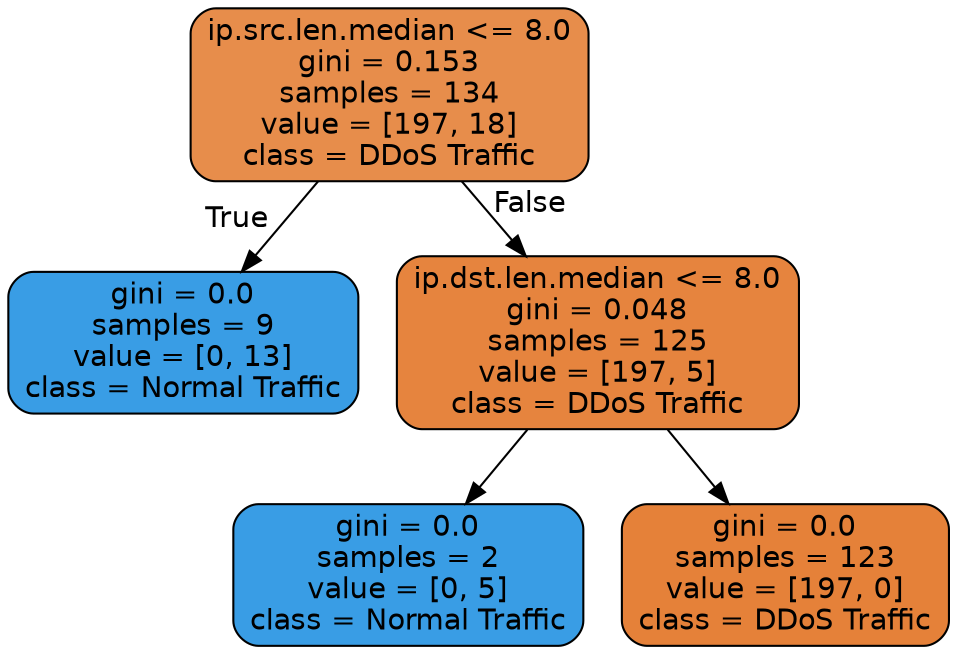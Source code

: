 digraph Tree {
node [shape=box, style="filled, rounded", color="black", fontname="helvetica"] ;
edge [fontname="helvetica"] ;
0 [label="ip.src.len.median <= 8.0\ngini = 0.153\nsamples = 134\nvalue = [197, 18]\nclass = DDoS Traffic", fillcolor="#e78d4b"] ;
1 [label="gini = 0.0\nsamples = 9\nvalue = [0, 13]\nclass = Normal Traffic", fillcolor="#399de5"] ;
0 -> 1 [labeldistance=2.5, labelangle=45, headlabel="True"] ;
2 [label="ip.dst.len.median <= 8.0\ngini = 0.048\nsamples = 125\nvalue = [197, 5]\nclass = DDoS Traffic", fillcolor="#e6843e"] ;
0 -> 2 [labeldistance=2.5, labelangle=-45, headlabel="False"] ;
3 [label="gini = 0.0\nsamples = 2\nvalue = [0, 5]\nclass = Normal Traffic", fillcolor="#399de5"] ;
2 -> 3 ;
4 [label="gini = 0.0\nsamples = 123\nvalue = [197, 0]\nclass = DDoS Traffic", fillcolor="#e58139"] ;
2 -> 4 ;
}